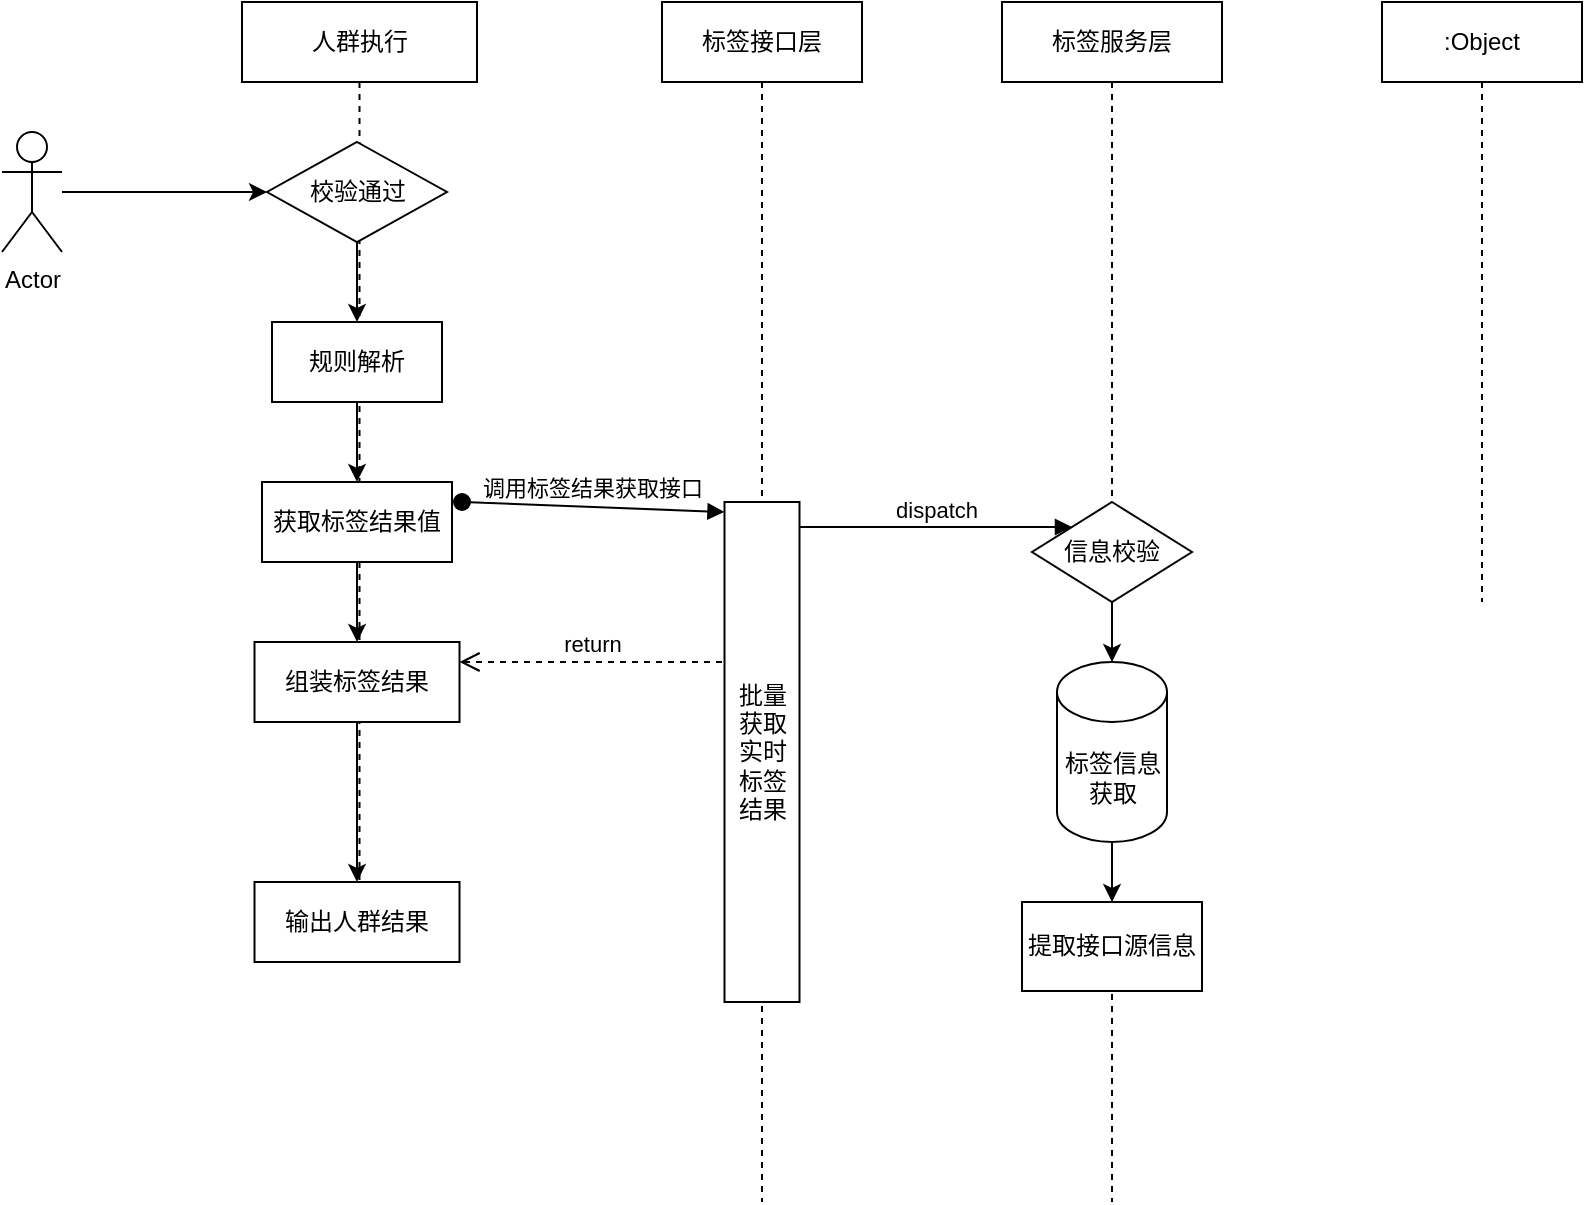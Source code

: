 <mxfile version="28.2.5">
  <diagram name="第 1 页" id="YtEtaBPnAqlrEqAmn6-p">
    <mxGraphModel dx="1018" dy="655" grid="1" gridSize="10" guides="1" tooltips="1" connect="1" arrows="1" fold="1" page="1" pageScale="1" pageWidth="827" pageHeight="1169" math="0" shadow="0">
      <root>
        <mxCell id="0" />
        <mxCell id="1" parent="0" />
        <mxCell id="FtnBUCDx0wFN6M4704JU-12" value="" style="edgeStyle=orthogonalEdgeStyle;rounded=0;orthogonalLoop=1;jettySize=auto;html=1;" edge="1" parent="1" source="FtnBUCDx0wFN6M4704JU-1" target="FtnBUCDx0wFN6M4704JU-11">
          <mxGeometry relative="1" as="geometry" />
        </mxCell>
        <mxCell id="FtnBUCDx0wFN6M4704JU-1" value="Actor" style="shape=umlActor;verticalLabelPosition=bottom;verticalAlign=top;html=1;outlineConnect=0;" vertex="1" parent="1">
          <mxGeometry x="60" y="135" width="30" height="60" as="geometry" />
        </mxCell>
        <mxCell id="FtnBUCDx0wFN6M4704JU-7" value="人群执行" style="shape=umlLifeline;whiteSpace=wrap;html=1;container=1;dropTarget=0;collapsible=0;recursiveResize=0;outlineConnect=0;portConstraint=eastwest;newEdgeStyle={&quot;curved&quot;:0,&quot;rounded&quot;:0};points=[[0,0,0,0,5],[0,1,0,0,-5],[1,0,0,0,5],[1,1,0,0,-5]];perimeter=rectanglePerimeter;targetShapes=umlLifeline;participant=label;" vertex="1" parent="1">
          <mxGeometry x="180" y="70" width="117.5" height="480" as="geometry" />
        </mxCell>
        <mxCell id="FtnBUCDx0wFN6M4704JU-25" value="" style="edgeStyle=orthogonalEdgeStyle;rounded=0;orthogonalLoop=1;jettySize=auto;html=1;" edge="1" parent="FtnBUCDx0wFN6M4704JU-7" source="FtnBUCDx0wFN6M4704JU-22" target="FtnBUCDx0wFN6M4704JU-24">
          <mxGeometry relative="1" as="geometry" />
        </mxCell>
        <mxCell id="FtnBUCDx0wFN6M4704JU-22" value="规则解析" style="whiteSpace=wrap;html=1;" vertex="1" parent="FtnBUCDx0wFN6M4704JU-7">
          <mxGeometry x="15" y="160" width="85" height="40" as="geometry" />
        </mxCell>
        <mxCell id="FtnBUCDx0wFN6M4704JU-33" value="" style="edgeStyle=orthogonalEdgeStyle;rounded=0;orthogonalLoop=1;jettySize=auto;html=1;" edge="1" parent="FtnBUCDx0wFN6M4704JU-7" source="FtnBUCDx0wFN6M4704JU-24" target="FtnBUCDx0wFN6M4704JU-32">
          <mxGeometry relative="1" as="geometry" />
        </mxCell>
        <mxCell id="FtnBUCDx0wFN6M4704JU-24" value="获取标签结果值" style="whiteSpace=wrap;html=1;" vertex="1" parent="FtnBUCDx0wFN6M4704JU-7">
          <mxGeometry x="10" y="240" width="95" height="40" as="geometry" />
        </mxCell>
        <mxCell id="FtnBUCDx0wFN6M4704JU-35" value="" style="edgeStyle=orthogonalEdgeStyle;rounded=0;orthogonalLoop=1;jettySize=auto;html=1;" edge="1" parent="FtnBUCDx0wFN6M4704JU-7" source="FtnBUCDx0wFN6M4704JU-32" target="FtnBUCDx0wFN6M4704JU-34">
          <mxGeometry relative="1" as="geometry" />
        </mxCell>
        <mxCell id="FtnBUCDx0wFN6M4704JU-32" value="组装标签结果" style="whiteSpace=wrap;html=1;" vertex="1" parent="FtnBUCDx0wFN6M4704JU-7">
          <mxGeometry x="6.25" y="320" width="102.5" height="40" as="geometry" />
        </mxCell>
        <mxCell id="FtnBUCDx0wFN6M4704JU-34" value="输出人群结果" style="whiteSpace=wrap;html=1;" vertex="1" parent="FtnBUCDx0wFN6M4704JU-7">
          <mxGeometry x="6.25" y="440" width="102.5" height="40" as="geometry" />
        </mxCell>
        <mxCell id="FtnBUCDx0wFN6M4704JU-23" value="" style="edgeStyle=orthogonalEdgeStyle;rounded=0;orthogonalLoop=1;jettySize=auto;html=1;" edge="1" parent="1" source="FtnBUCDx0wFN6M4704JU-11" target="FtnBUCDx0wFN6M4704JU-22">
          <mxGeometry relative="1" as="geometry" />
        </mxCell>
        <mxCell id="FtnBUCDx0wFN6M4704JU-11" value="校验通过" style="rhombus;whiteSpace=wrap;html=1;" vertex="1" parent="1">
          <mxGeometry x="192.5" y="140" width="90" height="50" as="geometry" />
        </mxCell>
        <mxCell id="FtnBUCDx0wFN6M4704JU-26" value="标签接口层" style="shape=umlLifeline;perimeter=lifelinePerimeter;whiteSpace=wrap;html=1;container=1;dropTarget=0;collapsible=0;recursiveResize=0;outlineConnect=0;portConstraint=eastwest;newEdgeStyle={&quot;curved&quot;:0,&quot;rounded&quot;:0};" vertex="1" parent="1">
          <mxGeometry x="390" y="70" width="100" height="600" as="geometry" />
        </mxCell>
        <mxCell id="FtnBUCDx0wFN6M4704JU-27" value="批量&lt;div&gt;获取&lt;/div&gt;&lt;div&gt;实时&lt;/div&gt;&lt;div&gt;标签&lt;/div&gt;&lt;div&gt;结果&lt;/div&gt;" style="html=1;points=[[0,0,0,0,5],[0,1,0,0,-5],[1,0,0,0,5],[1,1,0,0,-5]];perimeter=orthogonalPerimeter;outlineConnect=0;targetShapes=umlLifeline;portConstraint=eastwest;newEdgeStyle={&quot;curved&quot;:0,&quot;rounded&quot;:0};" vertex="1" parent="FtnBUCDx0wFN6M4704JU-26">
          <mxGeometry x="31.25" y="250" width="37.5" height="250" as="geometry" />
        </mxCell>
        <mxCell id="FtnBUCDx0wFN6M4704JU-28" value="调用标签结果获取接口" style="html=1;verticalAlign=bottom;startArrow=oval;endArrow=block;startSize=8;curved=0;rounded=0;entryX=0;entryY=0;entryDx=0;entryDy=5;" edge="1" target="FtnBUCDx0wFN6M4704JU-27" parent="1">
          <mxGeometry relative="1" as="geometry">
            <mxPoint x="290" y="320" as="sourcePoint" />
          </mxGeometry>
        </mxCell>
        <mxCell id="FtnBUCDx0wFN6M4704JU-30" value="标签服务层" style="shape=umlLifeline;perimeter=lifelinePerimeter;whiteSpace=wrap;html=1;container=1;dropTarget=0;collapsible=0;recursiveResize=0;outlineConnect=0;portConstraint=eastwest;newEdgeStyle={&quot;curved&quot;:0,&quot;rounded&quot;:0};" vertex="1" parent="1">
          <mxGeometry x="560" y="70" width="110" height="600" as="geometry" />
        </mxCell>
        <mxCell id="FtnBUCDx0wFN6M4704JU-40" value="提取接口源信息" style="whiteSpace=wrap;html=1;" vertex="1" parent="FtnBUCDx0wFN6M4704JU-30">
          <mxGeometry x="10" y="450" width="90" height="44.5" as="geometry" />
        </mxCell>
        <mxCell id="FtnBUCDx0wFN6M4704JU-31" value="return" style="html=1;verticalAlign=bottom;endArrow=open;dashed=1;endSize=8;curved=0;rounded=0;entryX=1;entryY=0.25;entryDx=0;entryDy=0;" edge="1" parent="1" target="FtnBUCDx0wFN6M4704JU-32">
          <mxGeometry relative="1" as="geometry">
            <mxPoint x="420" y="400" as="sourcePoint" />
            <mxPoint x="340" y="400" as="targetPoint" />
          </mxGeometry>
        </mxCell>
        <mxCell id="FtnBUCDx0wFN6M4704JU-39" value="" style="edgeStyle=orthogonalEdgeStyle;rounded=0;orthogonalLoop=1;jettySize=auto;html=1;" edge="1" parent="1" source="FtnBUCDx0wFN6M4704JU-36" target="FtnBUCDx0wFN6M4704JU-38">
          <mxGeometry relative="1" as="geometry" />
        </mxCell>
        <mxCell id="FtnBUCDx0wFN6M4704JU-36" value="信息校验" style="rhombus;whiteSpace=wrap;html=1;" vertex="1" parent="1">
          <mxGeometry x="575" y="320" width="80" height="50" as="geometry" />
        </mxCell>
        <mxCell id="FtnBUCDx0wFN6M4704JU-37" value="dispatch" style="html=1;verticalAlign=bottom;endArrow=block;curved=0;rounded=0;entryX=0;entryY=0;entryDx=0;entryDy=0;" edge="1" parent="1" source="FtnBUCDx0wFN6M4704JU-27" target="FtnBUCDx0wFN6M4704JU-36">
          <mxGeometry width="80" relative="1" as="geometry">
            <mxPoint x="460" y="320" as="sourcePoint" />
            <mxPoint x="540" y="320" as="targetPoint" />
          </mxGeometry>
        </mxCell>
        <mxCell id="FtnBUCDx0wFN6M4704JU-41" value="" style="edgeStyle=orthogonalEdgeStyle;rounded=0;orthogonalLoop=1;jettySize=auto;html=1;" edge="1" parent="1" source="FtnBUCDx0wFN6M4704JU-38" target="FtnBUCDx0wFN6M4704JU-40">
          <mxGeometry relative="1" as="geometry" />
        </mxCell>
        <mxCell id="FtnBUCDx0wFN6M4704JU-38" value="标签信息获取" style="shape=cylinder3;whiteSpace=wrap;html=1;boundedLbl=1;backgroundOutline=1;size=15;" vertex="1" parent="1">
          <mxGeometry x="587.5" y="400" width="55" height="90" as="geometry" />
        </mxCell>
        <mxCell id="FtnBUCDx0wFN6M4704JU-42" value=":Object" style="shape=umlLifeline;perimeter=lifelinePerimeter;whiteSpace=wrap;html=1;container=1;dropTarget=0;collapsible=0;recursiveResize=0;outlineConnect=0;portConstraint=eastwest;newEdgeStyle={&quot;curved&quot;:0,&quot;rounded&quot;:0};" vertex="1" parent="1">
          <mxGeometry x="750" y="70" width="100" height="300" as="geometry" />
        </mxCell>
      </root>
    </mxGraphModel>
  </diagram>
</mxfile>
